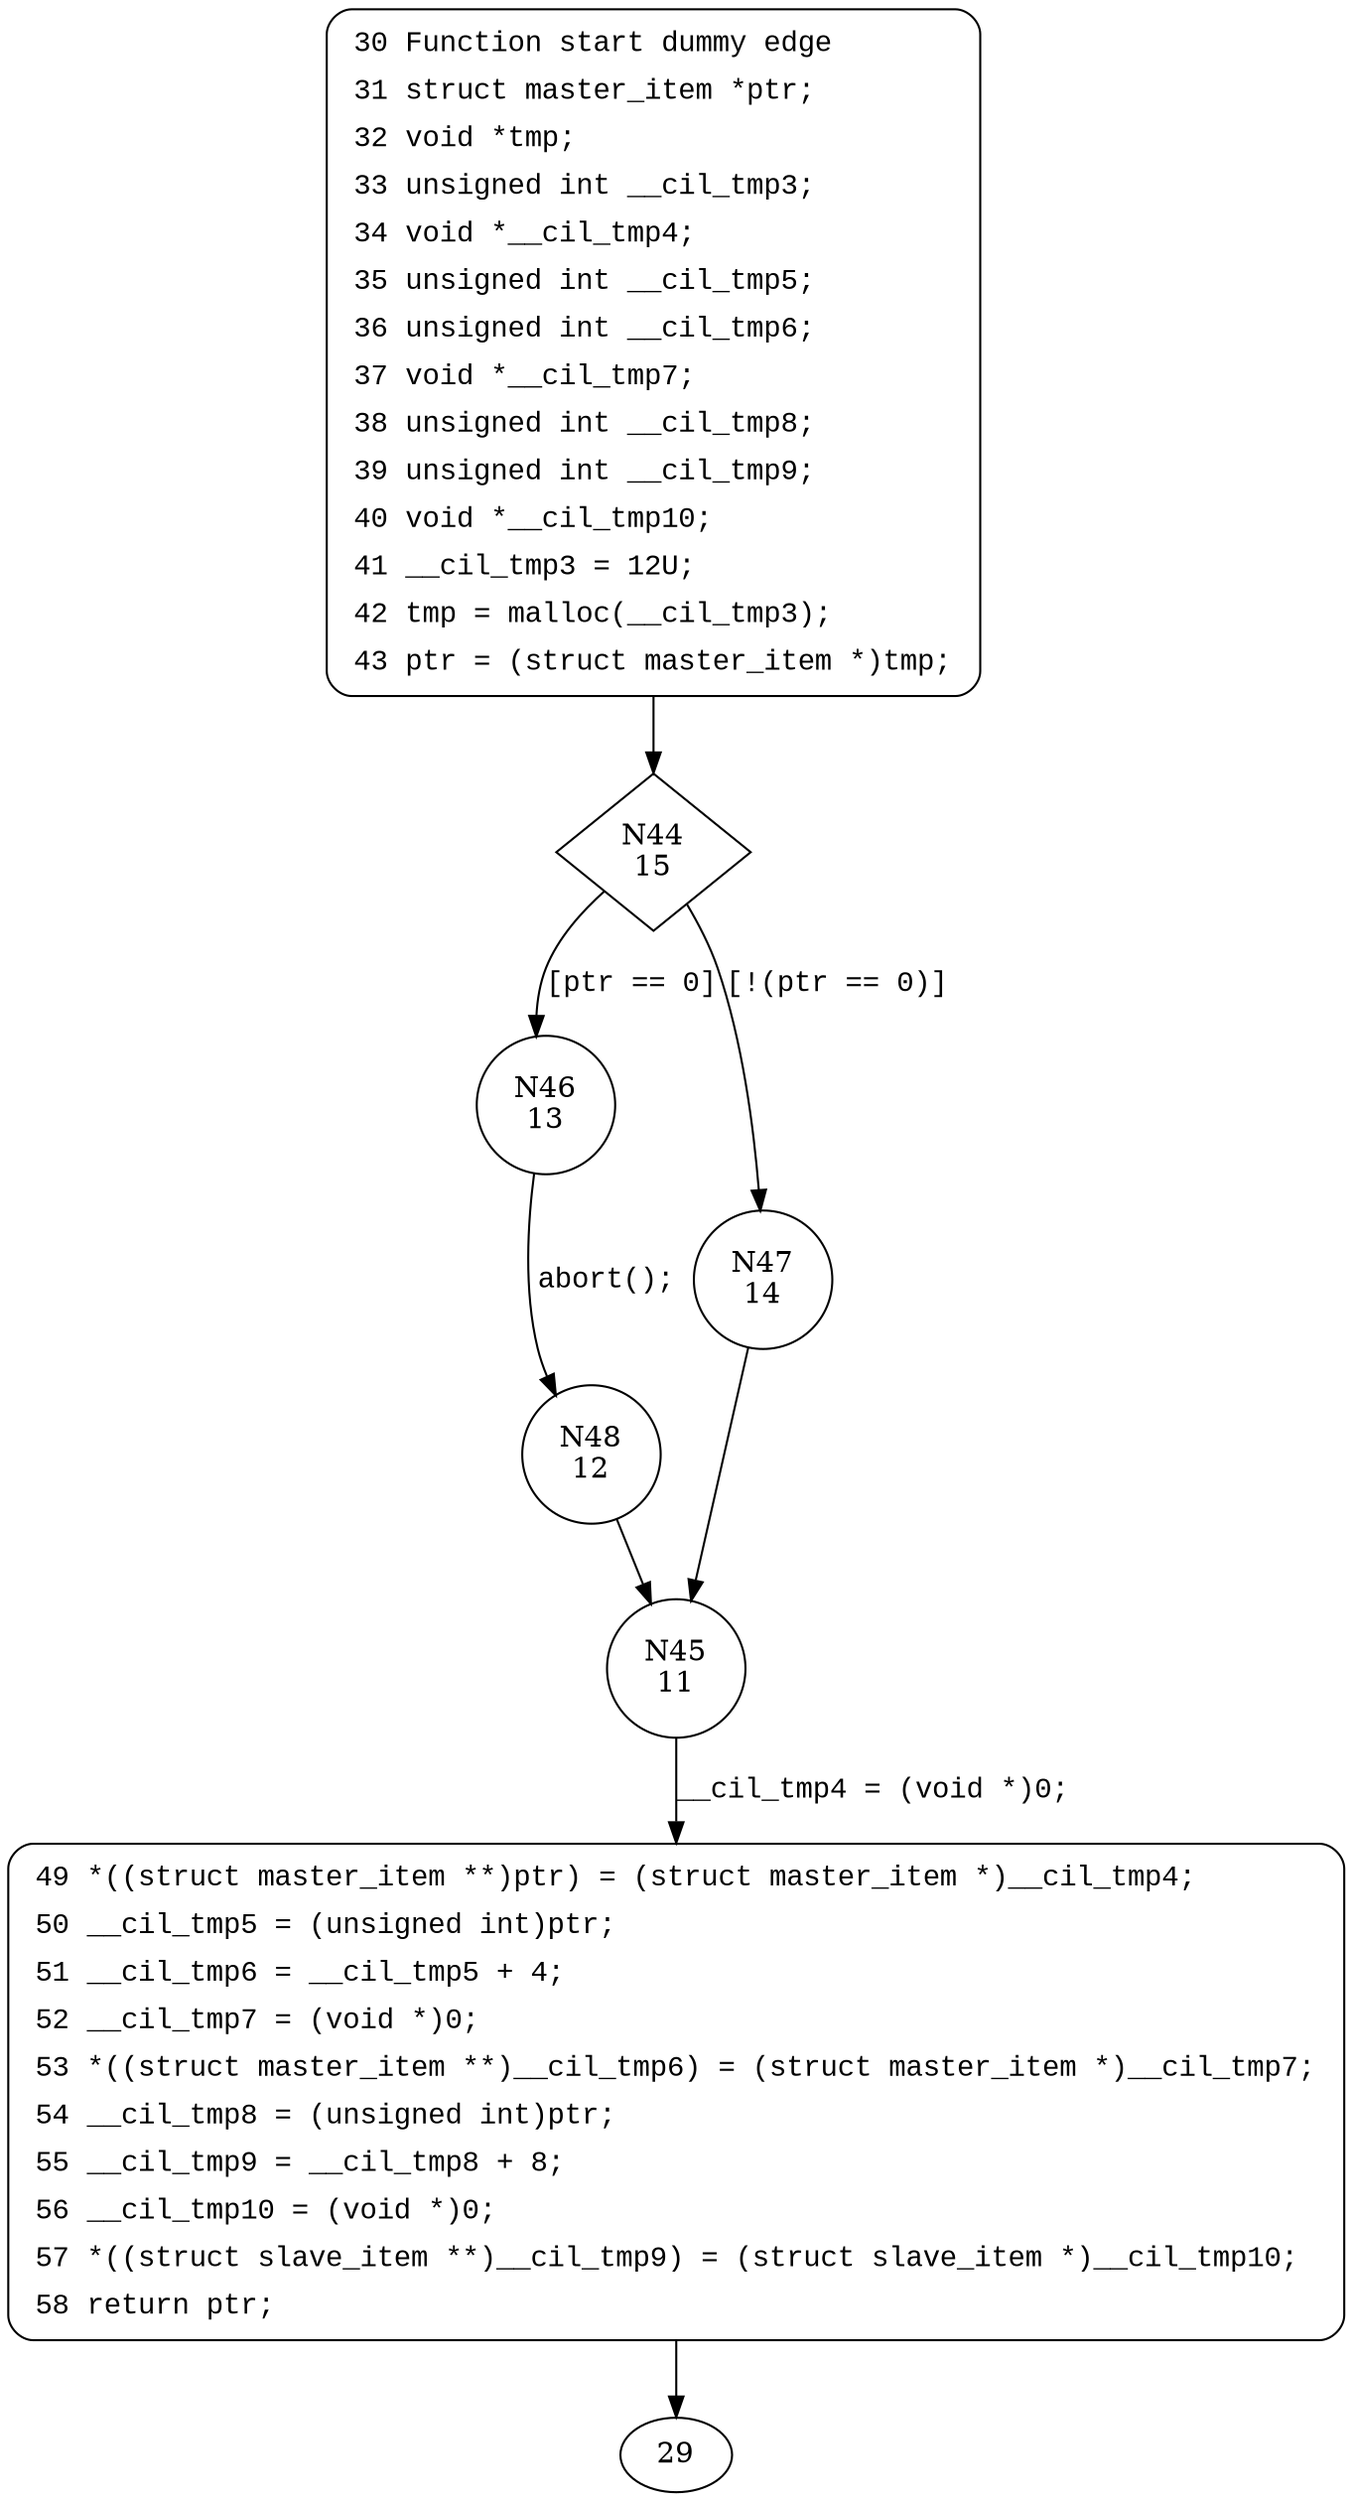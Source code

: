 digraph alloc_or_die_master {
44 [shape="diamond" label="N44\n15"]
46 [shape="circle" label="N46\n13"]
47 [shape="circle" label="N47\n14"]
45 [shape="circle" label="N45\n11"]
49 [shape="circle" label="N49\n10"]
48 [shape="circle" label="N48\n12"]
30 [style="filled,bold" penwidth="1" fillcolor="white" fontname="Courier New" shape="Mrecord" label=<<table border="0" cellborder="0" cellpadding="3" bgcolor="white"><tr><td align="right">30</td><td align="left">Function start dummy edge</td></tr><tr><td align="right">31</td><td align="left">struct master_item *ptr;</td></tr><tr><td align="right">32</td><td align="left">void *tmp;</td></tr><tr><td align="right">33</td><td align="left">unsigned int __cil_tmp3;</td></tr><tr><td align="right">34</td><td align="left">void *__cil_tmp4;</td></tr><tr><td align="right">35</td><td align="left">unsigned int __cil_tmp5;</td></tr><tr><td align="right">36</td><td align="left">unsigned int __cil_tmp6;</td></tr><tr><td align="right">37</td><td align="left">void *__cil_tmp7;</td></tr><tr><td align="right">38</td><td align="left">unsigned int __cil_tmp8;</td></tr><tr><td align="right">39</td><td align="left">unsigned int __cil_tmp9;</td></tr><tr><td align="right">40</td><td align="left">void *__cil_tmp10;</td></tr><tr><td align="right">41</td><td align="left">__cil_tmp3 = 12U;</td></tr><tr><td align="right">42</td><td align="left">tmp = malloc(__cil_tmp3);</td></tr><tr><td align="right">43</td><td align="left">ptr = (struct master_item *)tmp;</td></tr></table>>]
30 -> 44[label=""]
49 [style="filled,bold" penwidth="1" fillcolor="white" fontname="Courier New" shape="Mrecord" label=<<table border="0" cellborder="0" cellpadding="3" bgcolor="white"><tr><td align="right">49</td><td align="left">*((struct master_item **)ptr) = (struct master_item *)__cil_tmp4;</td></tr><tr><td align="right">50</td><td align="left">__cil_tmp5 = (unsigned int)ptr;</td></tr><tr><td align="right">51</td><td align="left">__cil_tmp6 = __cil_tmp5 + 4;</td></tr><tr><td align="right">52</td><td align="left">__cil_tmp7 = (void *)0;</td></tr><tr><td align="right">53</td><td align="left">*((struct master_item **)__cil_tmp6) = (struct master_item *)__cil_tmp7;</td></tr><tr><td align="right">54</td><td align="left">__cil_tmp8 = (unsigned int)ptr;</td></tr><tr><td align="right">55</td><td align="left">__cil_tmp9 = __cil_tmp8 + 8;</td></tr><tr><td align="right">56</td><td align="left">__cil_tmp10 = (void *)0;</td></tr><tr><td align="right">57</td><td align="left">*((struct slave_item **)__cil_tmp9) = (struct slave_item *)__cil_tmp10;</td></tr><tr><td align="right">58</td><td align="left">return ptr;</td></tr></table>>]
49 -> 29[label=""]
44 -> 46 [label="[ptr == 0]" fontname="Courier New"]
44 -> 47 [label="[!(ptr == 0)]" fontname="Courier New"]
45 -> 49 [label="__cil_tmp4 = (void *)0;" fontname="Courier New"]
46 -> 48 [label="abort();" fontname="Courier New"]
47 -> 45 [label="" fontname="Courier New"]
48 -> 45 [label="" fontname="Courier New"]
}
